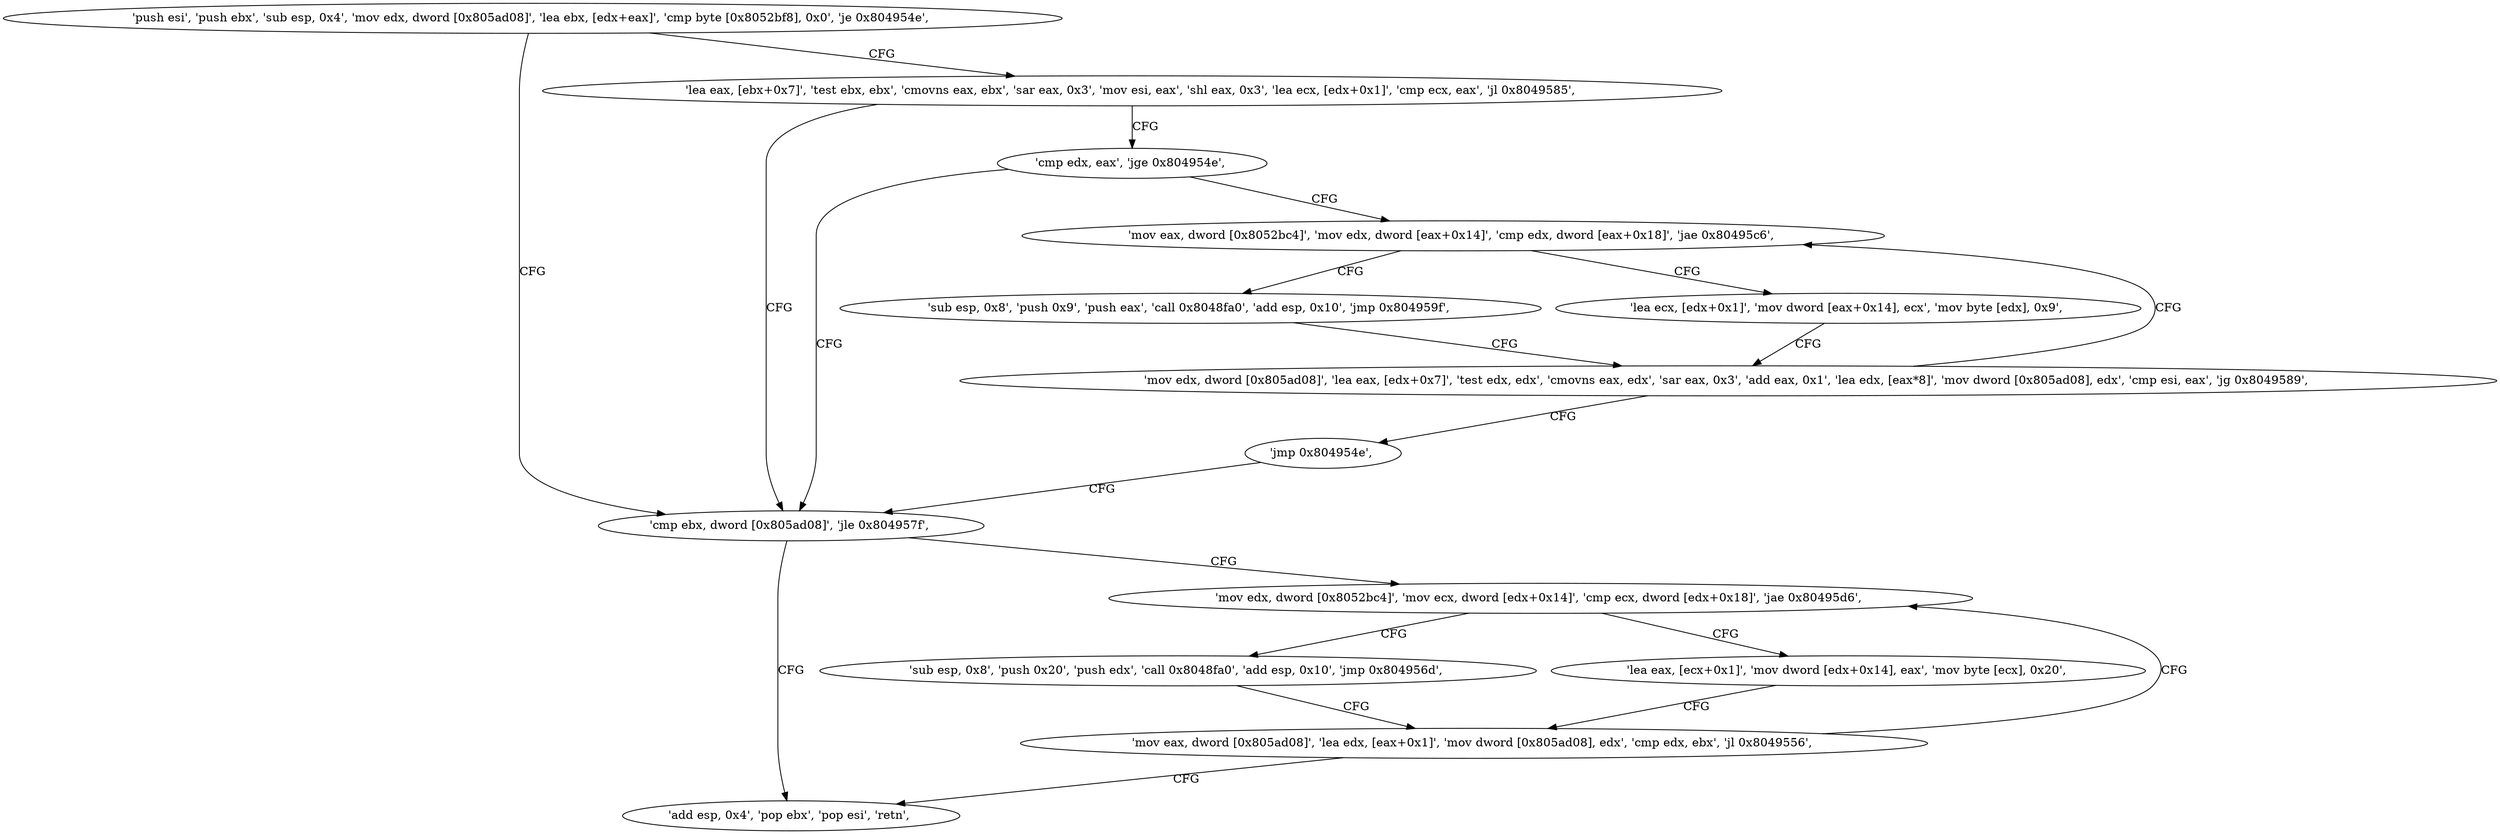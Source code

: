 digraph "func" {
"134518048" [label = "'push esi', 'push ebx', 'sub esp, 0x4', 'mov edx, dword [0x805ad08]', 'lea ebx, [edx+eax]', 'cmp byte [0x8052bf8], 0x0', 'je 0x804954e', " ]
"134518094" [label = "'cmp ebx, dword [0x805ad08]', 'jle 0x804957f', " ]
"134518071" [label = "'lea eax, [ebx+0x7]', 'test ebx, ebx', 'cmovns eax, ebx', 'sar eax, 0x3', 'mov esi, eax', 'shl eax, 0x3', 'lea ecx, [edx+0x1]', 'cmp ecx, eax', 'jl 0x8049585', " ]
"134518143" [label = "'add esp, 0x4', 'pop ebx', 'pop esi', 'retn', " ]
"134518102" [label = "'mov edx, dword [0x8052bc4]', 'mov ecx, dword [edx+0x14]', 'cmp ecx, dword [edx+0x18]', 'jae 0x80495d6', " ]
"134518149" [label = "'cmp edx, eax', 'jge 0x804954e', " ]
"134518230" [label = "'sub esp, 0x8', 'push 0x20', 'push edx', 'call 0x8048fa0', 'add esp, 0x10', 'jmp 0x804956d', " ]
"134518116" [label = "'lea eax, [ecx+0x1]', 'mov dword [edx+0x14], eax', 'mov byte [ecx], 0x20', " ]
"134518153" [label = "'mov eax, dword [0x8052bc4]', 'mov edx, dword [eax+0x14]', 'cmp edx, dword [eax+0x18]', 'jae 0x80495c6', " ]
"134518125" [label = "'mov eax, dword [0x805ad08]', 'lea edx, [eax+0x1]', 'mov dword [0x805ad08], edx', 'cmp edx, ebx', 'jl 0x8049556', " ]
"134518214" [label = "'sub esp, 0x8', 'push 0x9', 'push eax', 'call 0x8048fa0', 'add esp, 0x10', 'jmp 0x804959f', " ]
"134518166" [label = "'lea ecx, [edx+0x1]', 'mov dword [eax+0x14], ecx', 'mov byte [edx], 0x9', " ]
"134518175" [label = "'mov edx, dword [0x805ad08]', 'lea eax, [edx+0x7]', 'test edx, edx', 'cmovns eax, edx', 'sar eax, 0x3', 'add eax, 0x1', 'lea edx, [eax*8]', 'mov dword [0x805ad08], edx', 'cmp esi, eax', 'jg 0x8049589', " ]
"134518212" [label = "'jmp 0x804954e', " ]
"134518048" -> "134518094" [ label = "CFG" ]
"134518048" -> "134518071" [ label = "CFG" ]
"134518094" -> "134518143" [ label = "CFG" ]
"134518094" -> "134518102" [ label = "CFG" ]
"134518071" -> "134518149" [ label = "CFG" ]
"134518071" -> "134518094" [ label = "CFG" ]
"134518102" -> "134518230" [ label = "CFG" ]
"134518102" -> "134518116" [ label = "CFG" ]
"134518149" -> "134518094" [ label = "CFG" ]
"134518149" -> "134518153" [ label = "CFG" ]
"134518230" -> "134518125" [ label = "CFG" ]
"134518116" -> "134518125" [ label = "CFG" ]
"134518153" -> "134518214" [ label = "CFG" ]
"134518153" -> "134518166" [ label = "CFG" ]
"134518125" -> "134518102" [ label = "CFG" ]
"134518125" -> "134518143" [ label = "CFG" ]
"134518214" -> "134518175" [ label = "CFG" ]
"134518166" -> "134518175" [ label = "CFG" ]
"134518175" -> "134518153" [ label = "CFG" ]
"134518175" -> "134518212" [ label = "CFG" ]
"134518212" -> "134518094" [ label = "CFG" ]
}
